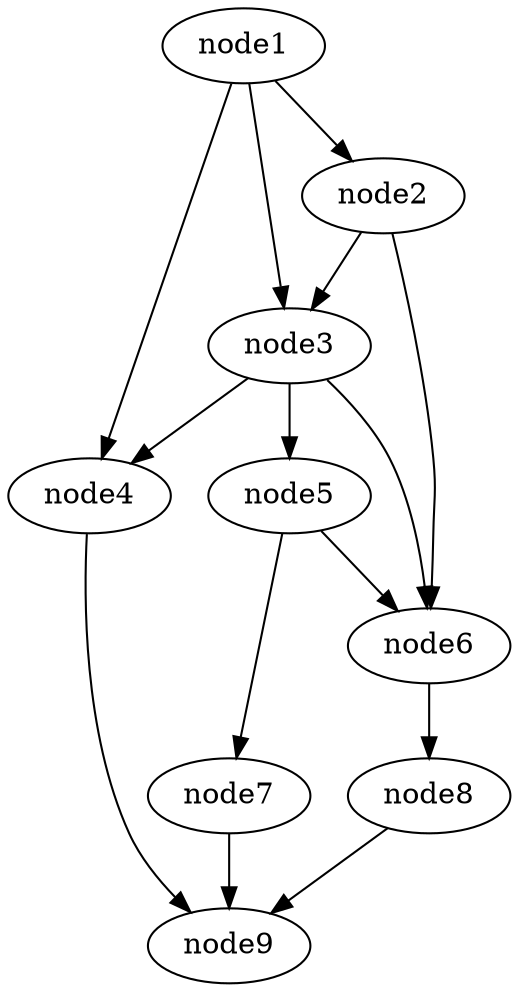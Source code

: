 digraph g{
	node9
	node8 -> node9
	node7 -> node9
	node6 -> node8
	node5 -> node7
	node5 -> node6
	node4 -> node9
	node3 -> node6
	node3 -> node5
	node3 -> node4
	node2 -> node6
	node2 -> node3
	node1 -> node4
	node1 -> node3
	node1 -> node2
}
